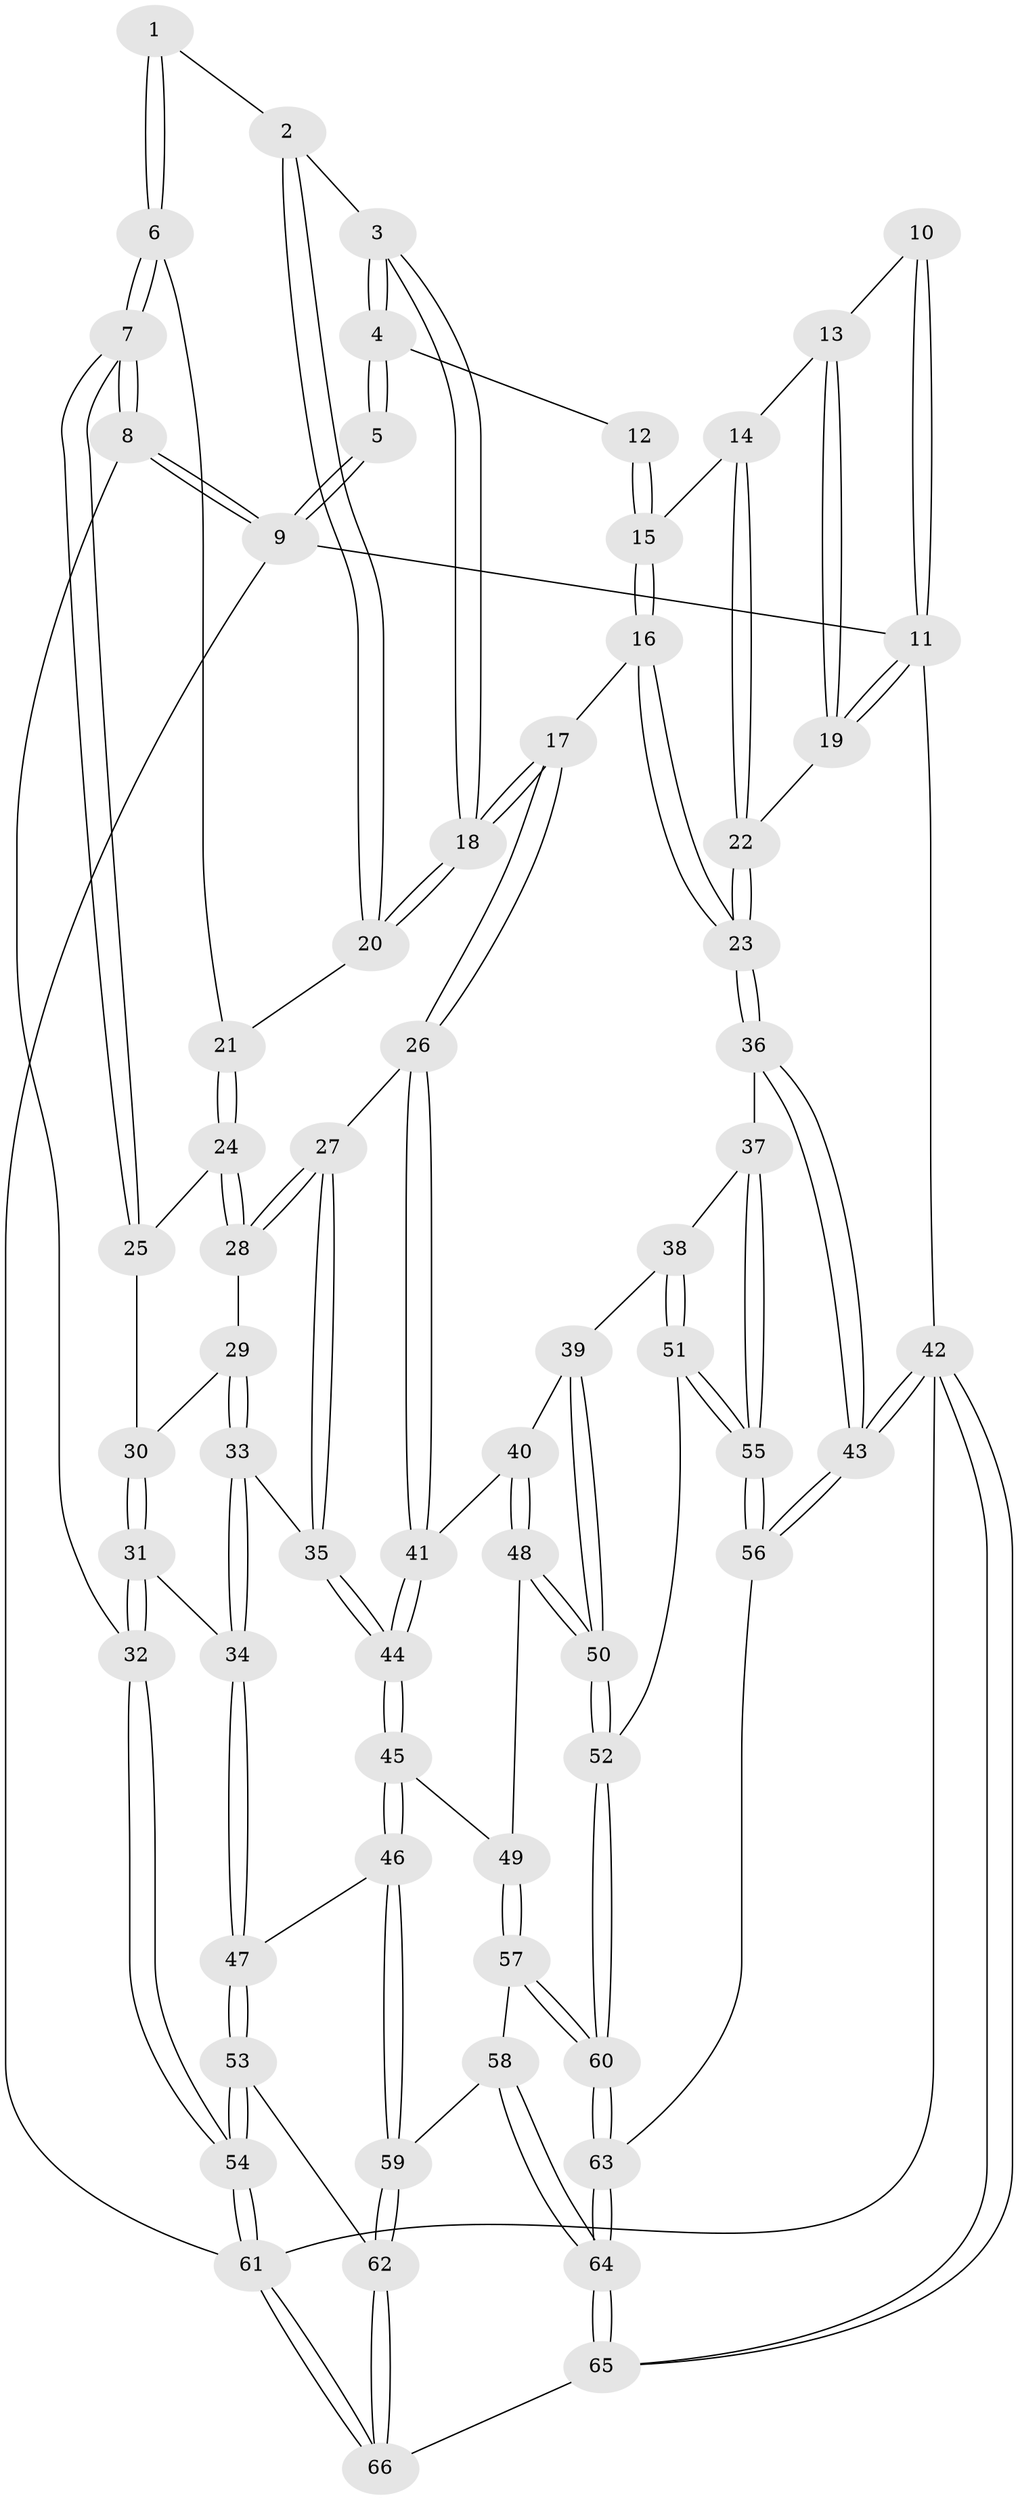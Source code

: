 // coarse degree distribution, {4: 0.15384615384615385, 3: 0.23076923076923078, 5: 0.34615384615384615, 2: 0.11538461538461539, 8: 0.038461538461538464, 7: 0.07692307692307693, 9: 0.038461538461538464}
// Generated by graph-tools (version 1.1) at 2025/06/03/04/25 22:06:58]
// undirected, 66 vertices, 162 edges
graph export_dot {
graph [start="1"]
  node [color=gray90,style=filled];
  1 [pos="+0.16579764710886935+0"];
  2 [pos="+0.3251714402870606+0.08032979182555569"];
  3 [pos="+0.4759708112928542+0"];
  4 [pos="+0.492011633047722+0"];
  5 [pos="+0.16080896863373517+0"];
  6 [pos="+0.14797302185259234+0.11350406105235246"];
  7 [pos="+0+0.2384046633670564"];
  8 [pos="+0+0.25356929260846295"];
  9 [pos="+0+0"];
  10 [pos="+0.6990340563764401+0"];
  11 [pos="+1+0"];
  12 [pos="+0.49369971898098+0"];
  13 [pos="+0.7142443051247807+0.0645221244887464"];
  14 [pos="+0.7046591716069049+0.08362663124733295"];
  15 [pos="+0.6828611704362255+0.11545996102744155"];
  16 [pos="+0.687109866448017+0.23642239535468013"];
  17 [pos="+0.510805662368257+0.28039202462581037"];
  18 [pos="+0.49622480698310006+0.2563042236005491"];
  19 [pos="+1+0"];
  20 [pos="+0.29854641357415534+0.16036482498462634"];
  21 [pos="+0.238425400517814+0.1662340336245311"];
  22 [pos="+1+0"];
  23 [pos="+1+0.3246866290749311"];
  24 [pos="+0.22543722354809667+0.3007828565284552"];
  25 [pos="+0.09009994053873376+0.32113514794762466"];
  26 [pos="+0.47413359791380466+0.37239285977526876"];
  27 [pos="+0.36760321052653283+0.3736786328385282"];
  28 [pos="+0.26519047946081503+0.3443358718347388"];
  29 [pos="+0.18460369700887902+0.4297055832467101"];
  30 [pos="+0.09381635163646475+0.3290415161051376"];
  31 [pos="+0.09544954250802995+0.5390317358046719"];
  32 [pos="+0+0.5251777163348178"];
  33 [pos="+0.17883966196498804+0.513312775743236"];
  34 [pos="+0.11714427510339956+0.5451899347353533"];
  35 [pos="+0.20519631082425055+0.5169852079845016"];
  36 [pos="+1+0.3577892770385623"];
  37 [pos="+0.9598773446989769+0.4210709333625961"];
  38 [pos="+0.8060418116554405+0.5104938179646691"];
  39 [pos="+0.6391737975133551+0.5376404926819489"];
  40 [pos="+0.5673949515839626+0.49375586101153585"];
  41 [pos="+0.47701769971736924+0.38821229843338767"];
  42 [pos="+1+1"];
  43 [pos="+1+1"];
  44 [pos="+0.3477378044547146+0.6018538129678201"];
  45 [pos="+0.3498636381244513+0.627378428929529"];
  46 [pos="+0.25798794632147226+0.7168116776637817"];
  47 [pos="+0.16255075989637893+0.7295840746734139"];
  48 [pos="+0.47049024080590707+0.6961472370995239"];
  49 [pos="+0.44915625770144263+0.696137320808744"];
  50 [pos="+0.6235176275991305+0.7638146399139992"];
  51 [pos="+0.7426360715512585+0.7646831270547416"];
  52 [pos="+0.6271819976214565+0.7693567184715037"];
  53 [pos="+0.10353398457250448+0.7962943471141422"];
  54 [pos="+0+1"];
  55 [pos="+0.8554271693034375+0.8147725355557753"];
  56 [pos="+0.9759622278090432+0.9606492507489532"];
  57 [pos="+0.3909860951193321+0.8442225987838118"];
  58 [pos="+0.3821198225230807+0.8535930776839442"];
  59 [pos="+0.34518728158644885+0.852819314886602"];
  60 [pos="+0.6086519094623346+0.8206500464525298"];
  61 [pos="+0+1"];
  62 [pos="+0.3125922544178286+0.8806089267507897"];
  63 [pos="+0.6026910092105542+0.8887789440699602"];
  64 [pos="+0.5454210304519532+1"];
  65 [pos="+0.5475082103284337+1"];
  66 [pos="+0.11091848678392792+1"];
  1 -- 2;
  1 -- 6;
  1 -- 6;
  2 -- 3;
  2 -- 20;
  2 -- 20;
  3 -- 4;
  3 -- 4;
  3 -- 18;
  3 -- 18;
  4 -- 5;
  4 -- 5;
  4 -- 12;
  5 -- 9;
  5 -- 9;
  6 -- 7;
  6 -- 7;
  6 -- 21;
  7 -- 8;
  7 -- 8;
  7 -- 25;
  7 -- 25;
  8 -- 9;
  8 -- 9;
  8 -- 32;
  9 -- 11;
  9 -- 61;
  10 -- 11;
  10 -- 11;
  10 -- 13;
  11 -- 19;
  11 -- 19;
  11 -- 42;
  12 -- 15;
  12 -- 15;
  13 -- 14;
  13 -- 19;
  13 -- 19;
  14 -- 15;
  14 -- 22;
  14 -- 22;
  15 -- 16;
  15 -- 16;
  16 -- 17;
  16 -- 23;
  16 -- 23;
  17 -- 18;
  17 -- 18;
  17 -- 26;
  17 -- 26;
  18 -- 20;
  18 -- 20;
  19 -- 22;
  20 -- 21;
  21 -- 24;
  21 -- 24;
  22 -- 23;
  22 -- 23;
  23 -- 36;
  23 -- 36;
  24 -- 25;
  24 -- 28;
  24 -- 28;
  25 -- 30;
  26 -- 27;
  26 -- 41;
  26 -- 41;
  27 -- 28;
  27 -- 28;
  27 -- 35;
  27 -- 35;
  28 -- 29;
  29 -- 30;
  29 -- 33;
  29 -- 33;
  30 -- 31;
  30 -- 31;
  31 -- 32;
  31 -- 32;
  31 -- 34;
  32 -- 54;
  32 -- 54;
  33 -- 34;
  33 -- 34;
  33 -- 35;
  34 -- 47;
  34 -- 47;
  35 -- 44;
  35 -- 44;
  36 -- 37;
  36 -- 43;
  36 -- 43;
  37 -- 38;
  37 -- 55;
  37 -- 55;
  38 -- 39;
  38 -- 51;
  38 -- 51;
  39 -- 40;
  39 -- 50;
  39 -- 50;
  40 -- 41;
  40 -- 48;
  40 -- 48;
  41 -- 44;
  41 -- 44;
  42 -- 43;
  42 -- 43;
  42 -- 65;
  42 -- 65;
  42 -- 61;
  43 -- 56;
  43 -- 56;
  44 -- 45;
  44 -- 45;
  45 -- 46;
  45 -- 46;
  45 -- 49;
  46 -- 47;
  46 -- 59;
  46 -- 59;
  47 -- 53;
  47 -- 53;
  48 -- 49;
  48 -- 50;
  48 -- 50;
  49 -- 57;
  49 -- 57;
  50 -- 52;
  50 -- 52;
  51 -- 52;
  51 -- 55;
  51 -- 55;
  52 -- 60;
  52 -- 60;
  53 -- 54;
  53 -- 54;
  53 -- 62;
  54 -- 61;
  54 -- 61;
  55 -- 56;
  55 -- 56;
  56 -- 63;
  57 -- 58;
  57 -- 60;
  57 -- 60;
  58 -- 59;
  58 -- 64;
  58 -- 64;
  59 -- 62;
  59 -- 62;
  60 -- 63;
  60 -- 63;
  61 -- 66;
  61 -- 66;
  62 -- 66;
  62 -- 66;
  63 -- 64;
  63 -- 64;
  64 -- 65;
  64 -- 65;
  65 -- 66;
}

